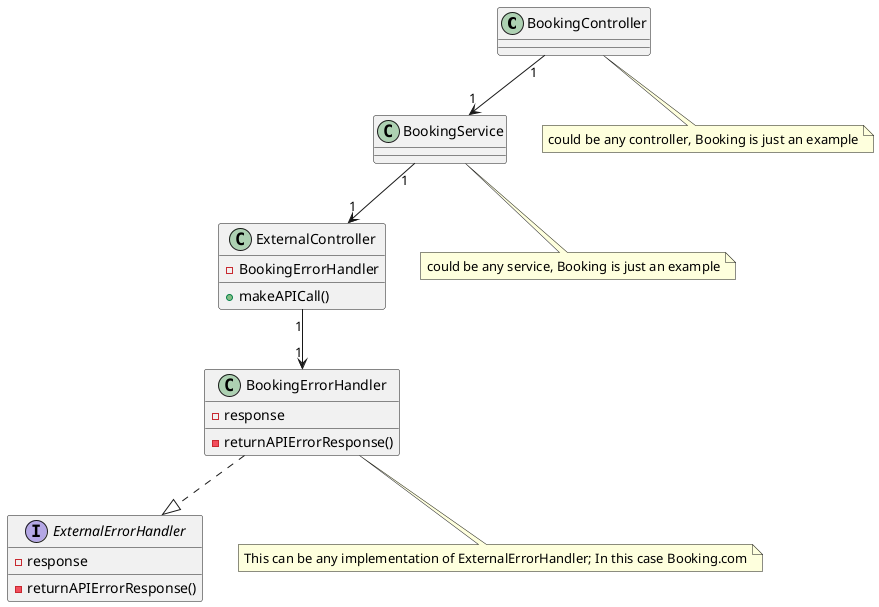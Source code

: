 @startuml

class BookingController{

}

class BookingService{

}

class ExternalController{
- BookingErrorHandler
+ makeAPICall()
}

interface ExternalErrorHandler{
- response
- returnAPIErrorResponse()
}

class BookingErrorHandler{
- returnAPIErrorResponse()
- response
}
note "This can be any implementation of ExternalErrorHandler; In this case Booking.com" as N1

BookingErrorHandler -- N1
BookingController "1" --> "1" BookingService
BookingService "1" --> "1" ExternalController

ExternalController "1" --> "1" BookingErrorHandler
BookingErrorHandler ..|> ExternalErrorHandler

note "could be any service, Booking is just an example" as N2
BookingService -- N2
note "could be any controller, Booking is just an example" as N3
BookingController -- N3

@enduml